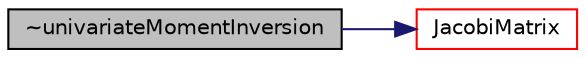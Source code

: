 digraph "~univariateMomentInversion"
{
  bgcolor="transparent";
  edge [fontname="Helvetica",fontsize="10",labelfontname="Helvetica",labelfontsize="10"];
  node [fontname="Helvetica",fontsize="10",shape=record];
  rankdir="LR";
  Node1 [label="~univariateMomentInversion",height=0.2,width=0.4,color="black", fillcolor="grey75", style="filled", fontcolor="black"];
  Node1 -> Node2 [color="midnightblue",fontsize="10",style="solid",fontname="Helvetica"];
  Node2 [label="JacobiMatrix",height=0.2,width=0.4,color="red",URL="$a00070.html#a7e65cdc9e809cd6a315bb1cc38135e3c",tooltip="Create Jacobi matrix. "];
}
